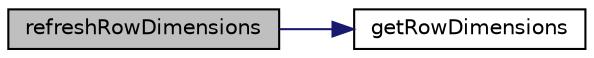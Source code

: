 digraph "refreshRowDimensions"
{
  edge [fontname="Helvetica",fontsize="10",labelfontname="Helvetica",labelfontsize="10"];
  node [fontname="Helvetica",fontsize="10",shape=record];
  rankdir="LR";
  Node526 [label="refreshRowDimensions",height=0.2,width=0.4,color="black", fillcolor="grey75", style="filled", fontcolor="black"];
  Node526 -> Node527 [color="midnightblue",fontsize="10",style="solid",fontname="Helvetica"];
  Node527 [label="getRowDimensions",height=0.2,width=0.4,color="black", fillcolor="white", style="filled",URL="$class_p_h_p_excel___worksheet.html#a96e800f8dc5e6cda498480c427e86796"];
}
